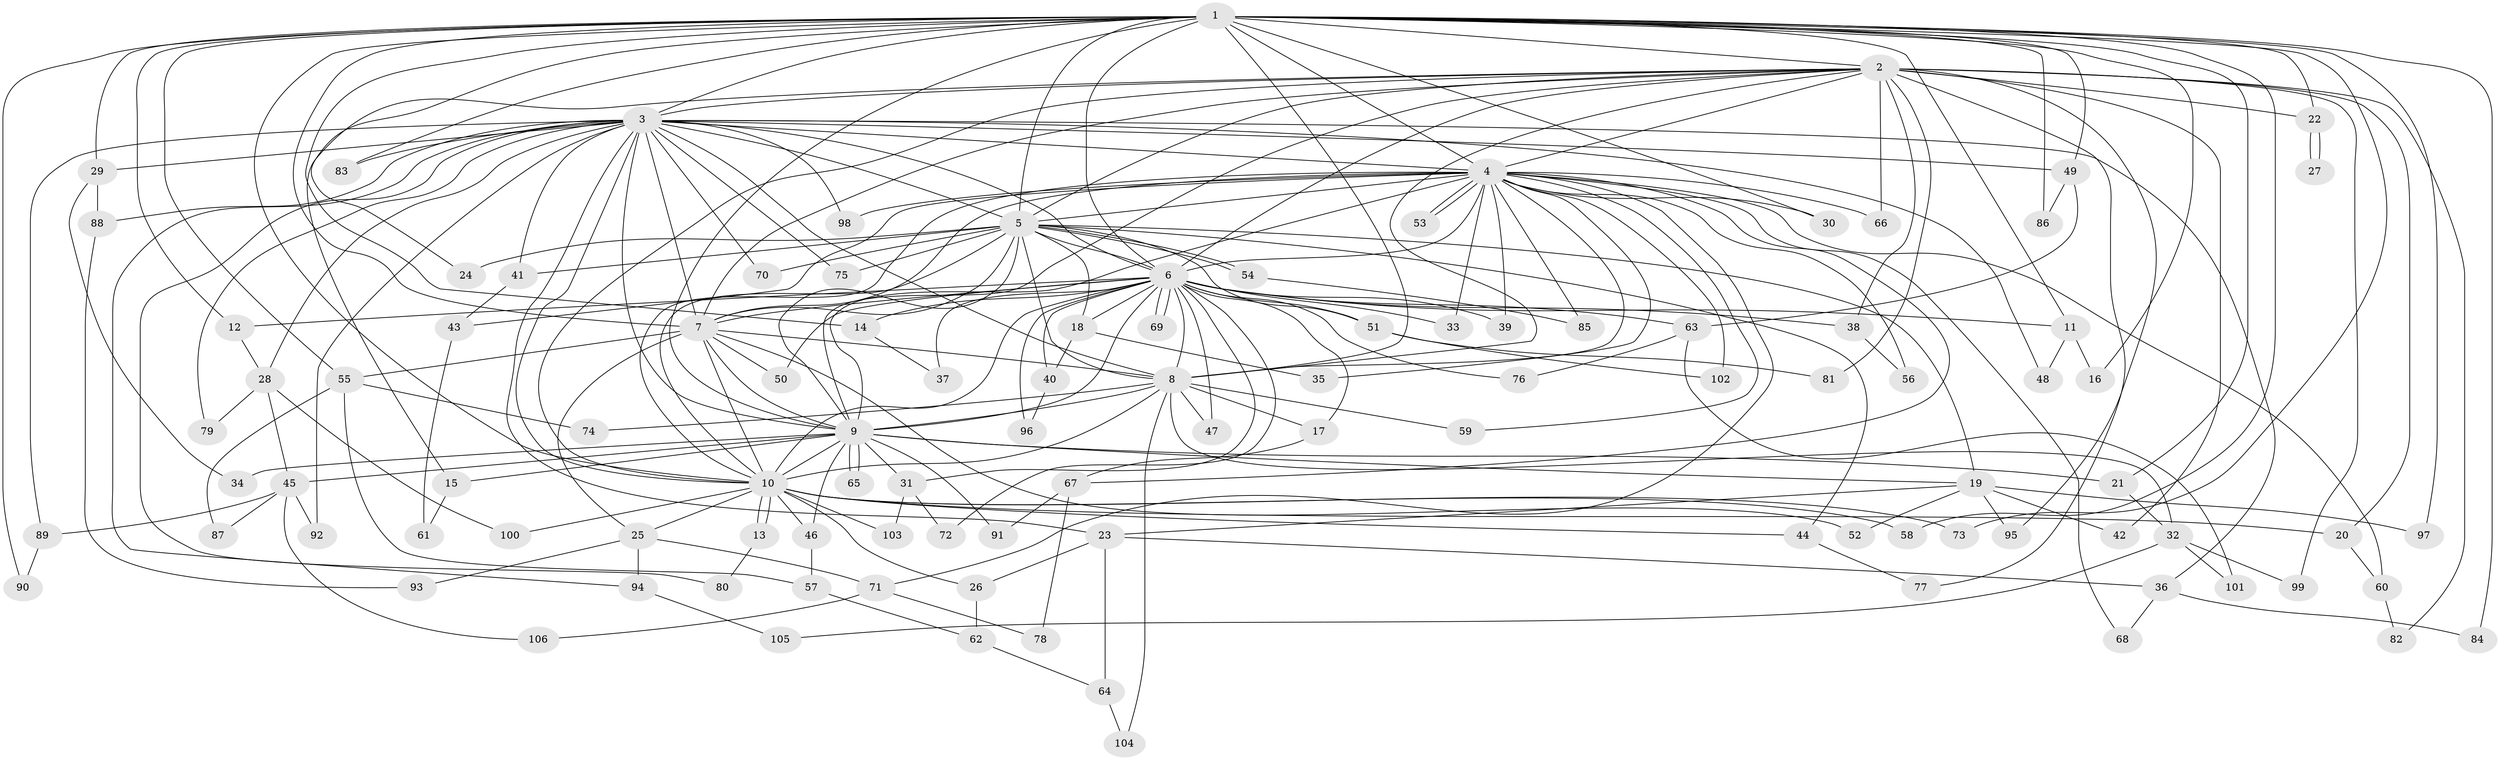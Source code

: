 // Generated by graph-tools (version 1.1) at 2025/35/03/09/25 02:35:06]
// undirected, 106 vertices, 237 edges
graph export_dot {
graph [start="1"]
  node [color=gray90,style=filled];
  1;
  2;
  3;
  4;
  5;
  6;
  7;
  8;
  9;
  10;
  11;
  12;
  13;
  14;
  15;
  16;
  17;
  18;
  19;
  20;
  21;
  22;
  23;
  24;
  25;
  26;
  27;
  28;
  29;
  30;
  31;
  32;
  33;
  34;
  35;
  36;
  37;
  38;
  39;
  40;
  41;
  42;
  43;
  44;
  45;
  46;
  47;
  48;
  49;
  50;
  51;
  52;
  53;
  54;
  55;
  56;
  57;
  58;
  59;
  60;
  61;
  62;
  63;
  64;
  65;
  66;
  67;
  68;
  69;
  70;
  71;
  72;
  73;
  74;
  75;
  76;
  77;
  78;
  79;
  80;
  81;
  82;
  83;
  84;
  85;
  86;
  87;
  88;
  89;
  90;
  91;
  92;
  93;
  94;
  95;
  96;
  97;
  98;
  99;
  100;
  101;
  102;
  103;
  104;
  105;
  106;
  1 -- 2;
  1 -- 3;
  1 -- 4;
  1 -- 5;
  1 -- 6;
  1 -- 7;
  1 -- 8;
  1 -- 9;
  1 -- 10;
  1 -- 11;
  1 -- 12;
  1 -- 14;
  1 -- 16;
  1 -- 21;
  1 -- 22;
  1 -- 24;
  1 -- 29;
  1 -- 30;
  1 -- 49;
  1 -- 55;
  1 -- 58;
  1 -- 73;
  1 -- 83;
  1 -- 84;
  1 -- 86;
  1 -- 90;
  1 -- 97;
  2 -- 3;
  2 -- 4;
  2 -- 5;
  2 -- 6;
  2 -- 7;
  2 -- 8;
  2 -- 9;
  2 -- 10;
  2 -- 15;
  2 -- 20;
  2 -- 22;
  2 -- 38;
  2 -- 42;
  2 -- 66;
  2 -- 77;
  2 -- 81;
  2 -- 82;
  2 -- 95;
  2 -- 99;
  3 -- 4;
  3 -- 5;
  3 -- 6;
  3 -- 7;
  3 -- 8;
  3 -- 9;
  3 -- 10;
  3 -- 23;
  3 -- 28;
  3 -- 29;
  3 -- 36;
  3 -- 41;
  3 -- 48;
  3 -- 49;
  3 -- 70;
  3 -- 75;
  3 -- 79;
  3 -- 80;
  3 -- 83;
  3 -- 88;
  3 -- 89;
  3 -- 92;
  3 -- 94;
  3 -- 98;
  4 -- 5;
  4 -- 6;
  4 -- 7;
  4 -- 8;
  4 -- 9;
  4 -- 10;
  4 -- 30;
  4 -- 33;
  4 -- 35;
  4 -- 39;
  4 -- 43;
  4 -- 53;
  4 -- 53;
  4 -- 56;
  4 -- 59;
  4 -- 60;
  4 -- 66;
  4 -- 67;
  4 -- 68;
  4 -- 71;
  4 -- 85;
  4 -- 98;
  4 -- 102;
  5 -- 6;
  5 -- 7;
  5 -- 8;
  5 -- 9;
  5 -- 10;
  5 -- 18;
  5 -- 19;
  5 -- 24;
  5 -- 41;
  5 -- 44;
  5 -- 51;
  5 -- 54;
  5 -- 54;
  5 -- 70;
  5 -- 75;
  6 -- 7;
  6 -- 8;
  6 -- 9;
  6 -- 10;
  6 -- 11;
  6 -- 12;
  6 -- 14;
  6 -- 17;
  6 -- 18;
  6 -- 31;
  6 -- 33;
  6 -- 37;
  6 -- 38;
  6 -- 39;
  6 -- 40;
  6 -- 47;
  6 -- 50;
  6 -- 51;
  6 -- 63;
  6 -- 69;
  6 -- 69;
  6 -- 72;
  6 -- 76;
  6 -- 96;
  7 -- 8;
  7 -- 9;
  7 -- 10;
  7 -- 25;
  7 -- 50;
  7 -- 52;
  7 -- 55;
  8 -- 9;
  8 -- 10;
  8 -- 17;
  8 -- 32;
  8 -- 47;
  8 -- 59;
  8 -- 74;
  8 -- 104;
  9 -- 10;
  9 -- 15;
  9 -- 19;
  9 -- 21;
  9 -- 31;
  9 -- 34;
  9 -- 45;
  9 -- 46;
  9 -- 65;
  9 -- 65;
  9 -- 91;
  10 -- 13;
  10 -- 13;
  10 -- 20;
  10 -- 25;
  10 -- 26;
  10 -- 44;
  10 -- 46;
  10 -- 58;
  10 -- 73;
  10 -- 100;
  10 -- 103;
  11 -- 16;
  11 -- 48;
  12 -- 28;
  13 -- 80;
  14 -- 37;
  15 -- 61;
  17 -- 67;
  18 -- 35;
  18 -- 40;
  19 -- 23;
  19 -- 42;
  19 -- 52;
  19 -- 95;
  19 -- 97;
  20 -- 60;
  21 -- 32;
  22 -- 27;
  22 -- 27;
  23 -- 26;
  23 -- 36;
  23 -- 64;
  25 -- 71;
  25 -- 93;
  25 -- 94;
  26 -- 62;
  28 -- 45;
  28 -- 79;
  28 -- 100;
  29 -- 34;
  29 -- 88;
  31 -- 72;
  31 -- 103;
  32 -- 99;
  32 -- 101;
  32 -- 105;
  36 -- 68;
  36 -- 84;
  38 -- 56;
  40 -- 96;
  41 -- 43;
  43 -- 61;
  44 -- 77;
  45 -- 87;
  45 -- 89;
  45 -- 92;
  45 -- 106;
  46 -- 57;
  49 -- 63;
  49 -- 86;
  51 -- 81;
  51 -- 102;
  54 -- 85;
  55 -- 57;
  55 -- 74;
  55 -- 87;
  57 -- 62;
  60 -- 82;
  62 -- 64;
  63 -- 76;
  63 -- 101;
  64 -- 104;
  67 -- 78;
  67 -- 91;
  71 -- 78;
  71 -- 106;
  88 -- 93;
  89 -- 90;
  94 -- 105;
}
